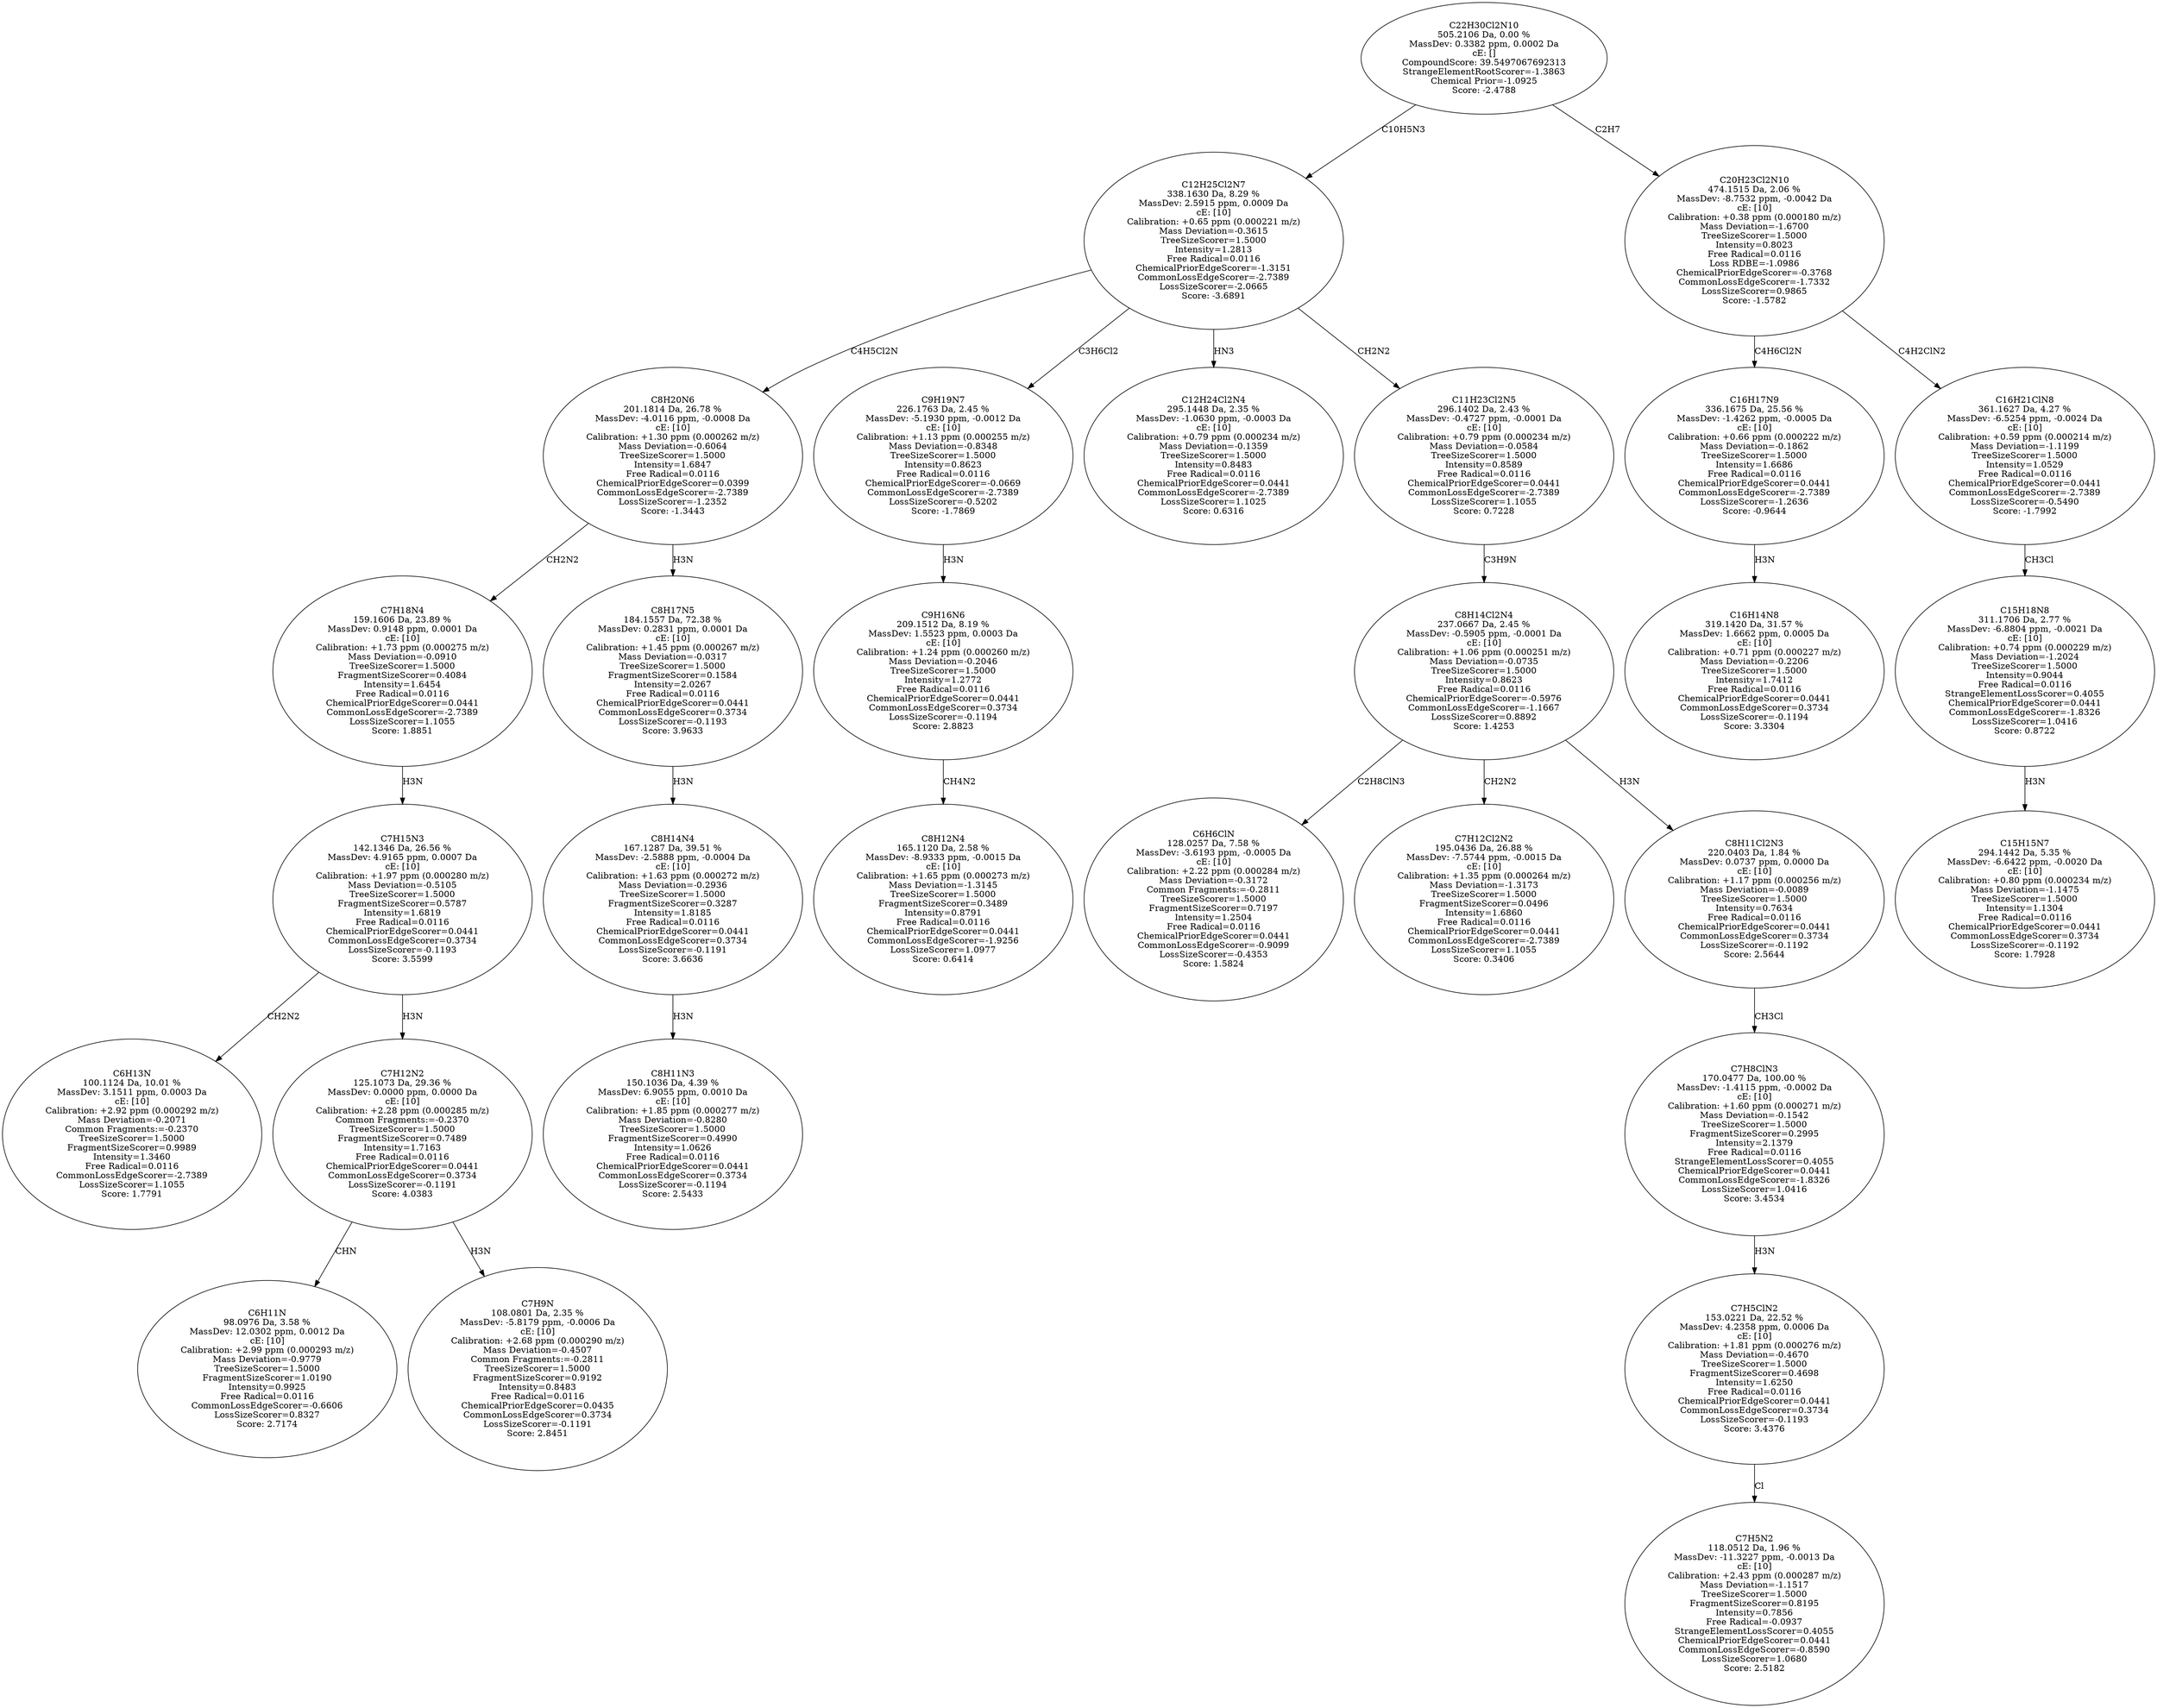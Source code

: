 strict digraph {
v1 [label="C6H13N\n100.1124 Da, 10.01 %\nMassDev: 3.1511 ppm, 0.0003 Da\ncE: [10]\nCalibration: +2.92 ppm (0.000292 m/z)\nMass Deviation=-0.2071\nCommon Fragments:=-0.2370\nTreeSizeScorer=1.5000\nFragmentSizeScorer=0.9989\nIntensity=1.3460\nFree Radical=0.0116\nCommonLossEdgeScorer=-2.7389\nLossSizeScorer=1.1055\nScore: 1.7791"];
v2 [label="C6H11N\n98.0976 Da, 3.58 %\nMassDev: 12.0302 ppm, 0.0012 Da\ncE: [10]\nCalibration: +2.99 ppm (0.000293 m/z)\nMass Deviation=-0.9779\nTreeSizeScorer=1.5000\nFragmentSizeScorer=1.0190\nIntensity=0.9925\nFree Radical=0.0116\nCommonLossEdgeScorer=-0.6606\nLossSizeScorer=0.8327\nScore: 2.7174"];
v3 [label="C7H9N\n108.0801 Da, 2.35 %\nMassDev: -5.8179 ppm, -0.0006 Da\ncE: [10]\nCalibration: +2.68 ppm (0.000290 m/z)\nMass Deviation=-0.4507\nCommon Fragments:=-0.2811\nTreeSizeScorer=1.5000\nFragmentSizeScorer=0.9192\nIntensity=0.8483\nFree Radical=0.0116\nChemicalPriorEdgeScorer=0.0435\nCommonLossEdgeScorer=0.3734\nLossSizeScorer=-0.1191\nScore: 2.8451"];
v4 [label="C7H12N2\n125.1073 Da, 29.36 %\nMassDev: 0.0000 ppm, 0.0000 Da\ncE: [10]\nCalibration: +2.28 ppm (0.000285 m/z)\nCommon Fragments:=-0.2370\nTreeSizeScorer=1.5000\nFragmentSizeScorer=0.7489\nIntensity=1.7163\nFree Radical=0.0116\nChemicalPriorEdgeScorer=0.0441\nCommonLossEdgeScorer=0.3734\nLossSizeScorer=-0.1191\nScore: 4.0383"];
v5 [label="C7H15N3\n142.1346 Da, 26.56 %\nMassDev: 4.9165 ppm, 0.0007 Da\ncE: [10]\nCalibration: +1.97 ppm (0.000280 m/z)\nMass Deviation=-0.5105\nTreeSizeScorer=1.5000\nFragmentSizeScorer=0.5787\nIntensity=1.6819\nFree Radical=0.0116\nChemicalPriorEdgeScorer=0.0441\nCommonLossEdgeScorer=0.3734\nLossSizeScorer=-0.1193\nScore: 3.5599"];
v6 [label="C7H18N4\n159.1606 Da, 23.89 %\nMassDev: 0.9148 ppm, 0.0001 Da\ncE: [10]\nCalibration: +1.73 ppm (0.000275 m/z)\nMass Deviation=-0.0910\nTreeSizeScorer=1.5000\nFragmentSizeScorer=0.4084\nIntensity=1.6454\nFree Radical=0.0116\nChemicalPriorEdgeScorer=0.0441\nCommonLossEdgeScorer=-2.7389\nLossSizeScorer=1.1055\nScore: 1.8851"];
v7 [label="C8H11N3\n150.1036 Da, 4.39 %\nMassDev: 6.9055 ppm, 0.0010 Da\ncE: [10]\nCalibration: +1.85 ppm (0.000277 m/z)\nMass Deviation=-0.8280\nTreeSizeScorer=1.5000\nFragmentSizeScorer=0.4990\nIntensity=1.0626\nFree Radical=0.0116\nChemicalPriorEdgeScorer=0.0441\nCommonLossEdgeScorer=0.3734\nLossSizeScorer=-0.1194\nScore: 2.5433"];
v8 [label="C8H14N4\n167.1287 Da, 39.51 %\nMassDev: -2.5888 ppm, -0.0004 Da\ncE: [10]\nCalibration: +1.63 ppm (0.000272 m/z)\nMass Deviation=-0.2936\nTreeSizeScorer=1.5000\nFragmentSizeScorer=0.3287\nIntensity=1.8185\nFree Radical=0.0116\nChemicalPriorEdgeScorer=0.0441\nCommonLossEdgeScorer=0.3734\nLossSizeScorer=-0.1191\nScore: 3.6636"];
v9 [label="C8H17N5\n184.1557 Da, 72.38 %\nMassDev: 0.2831 ppm, 0.0001 Da\ncE: [10]\nCalibration: +1.45 ppm (0.000267 m/z)\nMass Deviation=-0.0317\nTreeSizeScorer=1.5000\nFragmentSizeScorer=0.1584\nIntensity=2.0267\nFree Radical=0.0116\nChemicalPriorEdgeScorer=0.0441\nCommonLossEdgeScorer=0.3734\nLossSizeScorer=-0.1193\nScore: 3.9633"];
v10 [label="C8H20N6\n201.1814 Da, 26.78 %\nMassDev: -4.0116 ppm, -0.0008 Da\ncE: [10]\nCalibration: +1.30 ppm (0.000262 m/z)\nMass Deviation=-0.6064\nTreeSizeScorer=1.5000\nIntensity=1.6847\nFree Radical=0.0116\nChemicalPriorEdgeScorer=0.0399\nCommonLossEdgeScorer=-2.7389\nLossSizeScorer=-1.2352\nScore: -1.3443"];
v11 [label="C8H12N4\n165.1120 Da, 2.58 %\nMassDev: -8.9333 ppm, -0.0015 Da\ncE: [10]\nCalibration: +1.65 ppm (0.000273 m/z)\nMass Deviation=-1.3145\nTreeSizeScorer=1.5000\nFragmentSizeScorer=0.3489\nIntensity=0.8791\nFree Radical=0.0116\nChemicalPriorEdgeScorer=0.0441\nCommonLossEdgeScorer=-1.9256\nLossSizeScorer=1.0977\nScore: 0.6414"];
v12 [label="C9H16N6\n209.1512 Da, 8.19 %\nMassDev: 1.5523 ppm, 0.0003 Da\ncE: [10]\nCalibration: +1.24 ppm (0.000260 m/z)\nMass Deviation=-0.2046\nTreeSizeScorer=1.5000\nIntensity=1.2772\nFree Radical=0.0116\nChemicalPriorEdgeScorer=0.0441\nCommonLossEdgeScorer=0.3734\nLossSizeScorer=-0.1194\nScore: 2.8823"];
v13 [label="C9H19N7\n226.1763 Da, 2.45 %\nMassDev: -5.1930 ppm, -0.0012 Da\ncE: [10]\nCalibration: +1.13 ppm (0.000255 m/z)\nMass Deviation=-0.8348\nTreeSizeScorer=1.5000\nIntensity=0.8623\nFree Radical=0.0116\nChemicalPriorEdgeScorer=-0.0669\nCommonLossEdgeScorer=-2.7389\nLossSizeScorer=-0.5202\nScore: -1.7869"];
v14 [label="C12H24Cl2N4\n295.1448 Da, 2.35 %\nMassDev: -1.0630 ppm, -0.0003 Da\ncE: [10]\nCalibration: +0.79 ppm (0.000234 m/z)\nMass Deviation=-0.1359\nTreeSizeScorer=1.5000\nIntensity=0.8483\nFree Radical=0.0116\nChemicalPriorEdgeScorer=0.0441\nCommonLossEdgeScorer=-2.7389\nLossSizeScorer=1.1025\nScore: 0.6316"];
v15 [label="C6H6ClN\n128.0257 Da, 7.58 %\nMassDev: -3.6193 ppm, -0.0005 Da\ncE: [10]\nCalibration: +2.22 ppm (0.000284 m/z)\nMass Deviation=-0.3172\nCommon Fragments:=-0.2811\nTreeSizeScorer=1.5000\nFragmentSizeScorer=0.7197\nIntensity=1.2504\nFree Radical=0.0116\nChemicalPriorEdgeScorer=0.0441\nCommonLossEdgeScorer=-0.9099\nLossSizeScorer=-0.4353\nScore: 1.5824"];
v16 [label="C7H12Cl2N2\n195.0436 Da, 26.88 %\nMassDev: -7.5744 ppm, -0.0015 Da\ncE: [10]\nCalibration: +1.35 ppm (0.000264 m/z)\nMass Deviation=-1.3173\nTreeSizeScorer=1.5000\nFragmentSizeScorer=0.0496\nIntensity=1.6860\nFree Radical=0.0116\nChemicalPriorEdgeScorer=0.0441\nCommonLossEdgeScorer=-2.7389\nLossSizeScorer=1.1055\nScore: 0.3406"];
v17 [label="C7H5N2\n118.0512 Da, 1.96 %\nMassDev: -11.3227 ppm, -0.0013 Da\ncE: [10]\nCalibration: +2.43 ppm (0.000287 m/z)\nMass Deviation=-1.1517\nTreeSizeScorer=1.5000\nFragmentSizeScorer=0.8195\nIntensity=0.7856\nFree Radical=-0.0937\nStrangeElementLossScorer=0.4055\nChemicalPriorEdgeScorer=0.0441\nCommonLossEdgeScorer=-0.8590\nLossSizeScorer=1.0680\nScore: 2.5182"];
v18 [label="C7H5ClN2\n153.0221 Da, 22.52 %\nMassDev: 4.2358 ppm, 0.0006 Da\ncE: [10]\nCalibration: +1.81 ppm (0.000276 m/z)\nMass Deviation=-0.4670\nTreeSizeScorer=1.5000\nFragmentSizeScorer=0.4698\nIntensity=1.6250\nFree Radical=0.0116\nChemicalPriorEdgeScorer=0.0441\nCommonLossEdgeScorer=0.3734\nLossSizeScorer=-0.1193\nScore: 3.4376"];
v19 [label="C7H8ClN3\n170.0477 Da, 100.00 %\nMassDev: -1.4115 ppm, -0.0002 Da\ncE: [10]\nCalibration: +1.60 ppm (0.000271 m/z)\nMass Deviation=-0.1542\nTreeSizeScorer=1.5000\nFragmentSizeScorer=0.2995\nIntensity=2.1379\nFree Radical=0.0116\nStrangeElementLossScorer=0.4055\nChemicalPriorEdgeScorer=0.0441\nCommonLossEdgeScorer=-1.8326\nLossSizeScorer=1.0416\nScore: 3.4534"];
v20 [label="C8H11Cl2N3\n220.0403 Da, 1.84 %\nMassDev: 0.0737 ppm, 0.0000 Da\ncE: [10]\nCalibration: +1.17 ppm (0.000256 m/z)\nMass Deviation=-0.0089\nTreeSizeScorer=1.5000\nIntensity=0.7634\nFree Radical=0.0116\nChemicalPriorEdgeScorer=0.0441\nCommonLossEdgeScorer=0.3734\nLossSizeScorer=-0.1192\nScore: 2.5644"];
v21 [label="C8H14Cl2N4\n237.0667 Da, 2.45 %\nMassDev: -0.5905 ppm, -0.0001 Da\ncE: [10]\nCalibration: +1.06 ppm (0.000251 m/z)\nMass Deviation=-0.0735\nTreeSizeScorer=1.5000\nIntensity=0.8623\nFree Radical=0.0116\nChemicalPriorEdgeScorer=-0.5976\nCommonLossEdgeScorer=-1.1667\nLossSizeScorer=0.8892\nScore: 1.4253"];
v22 [label="C11H23Cl2N5\n296.1402 Da, 2.43 %\nMassDev: -0.4727 ppm, -0.0001 Da\ncE: [10]\nCalibration: +0.79 ppm (0.000234 m/z)\nMass Deviation=-0.0584\nTreeSizeScorer=1.5000\nIntensity=0.8589\nFree Radical=0.0116\nChemicalPriorEdgeScorer=0.0441\nCommonLossEdgeScorer=-2.7389\nLossSizeScorer=1.1055\nScore: 0.7228"];
v23 [label="C12H25Cl2N7\n338.1630 Da, 8.29 %\nMassDev: 2.5915 ppm, 0.0009 Da\ncE: [10]\nCalibration: +0.65 ppm (0.000221 m/z)\nMass Deviation=-0.3615\nTreeSizeScorer=1.5000\nIntensity=1.2813\nFree Radical=0.0116\nChemicalPriorEdgeScorer=-1.3151\nCommonLossEdgeScorer=-2.7389\nLossSizeScorer=-2.0665\nScore: -3.6891"];
v24 [label="C16H14N8\n319.1420 Da, 31.57 %\nMassDev: 1.6662 ppm, 0.0005 Da\ncE: [10]\nCalibration: +0.71 ppm (0.000227 m/z)\nMass Deviation=-0.2206\nTreeSizeScorer=1.5000\nIntensity=1.7412\nFree Radical=0.0116\nChemicalPriorEdgeScorer=0.0441\nCommonLossEdgeScorer=0.3734\nLossSizeScorer=-0.1194\nScore: 3.3304"];
v25 [label="C16H17N9\n336.1675 Da, 25.56 %\nMassDev: -1.4262 ppm, -0.0005 Da\ncE: [10]\nCalibration: +0.66 ppm (0.000222 m/z)\nMass Deviation=-0.1862\nTreeSizeScorer=1.5000\nIntensity=1.6686\nFree Radical=0.0116\nChemicalPriorEdgeScorer=0.0441\nCommonLossEdgeScorer=-2.7389\nLossSizeScorer=-1.2636\nScore: -0.9644"];
v26 [label="C15H15N7\n294.1442 Da, 5.35 %\nMassDev: -6.6422 ppm, -0.0020 Da\ncE: [10]\nCalibration: +0.80 ppm (0.000234 m/z)\nMass Deviation=-1.1475\nTreeSizeScorer=1.5000\nIntensity=1.1304\nFree Radical=0.0116\nChemicalPriorEdgeScorer=0.0441\nCommonLossEdgeScorer=0.3734\nLossSizeScorer=-0.1192\nScore: 1.7928"];
v27 [label="C15H18N8\n311.1706 Da, 2.77 %\nMassDev: -6.8804 ppm, -0.0021 Da\ncE: [10]\nCalibration: +0.74 ppm (0.000229 m/z)\nMass Deviation=-1.2024\nTreeSizeScorer=1.5000\nIntensity=0.9044\nFree Radical=0.0116\nStrangeElementLossScorer=0.4055\nChemicalPriorEdgeScorer=0.0441\nCommonLossEdgeScorer=-1.8326\nLossSizeScorer=1.0416\nScore: 0.8722"];
v28 [label="C16H21ClN8\n361.1627 Da, 4.27 %\nMassDev: -6.5254 ppm, -0.0024 Da\ncE: [10]\nCalibration: +0.59 ppm (0.000214 m/z)\nMass Deviation=-1.1199\nTreeSizeScorer=1.5000\nIntensity=1.0529\nFree Radical=0.0116\nChemicalPriorEdgeScorer=0.0441\nCommonLossEdgeScorer=-2.7389\nLossSizeScorer=-0.5490\nScore: -1.7992"];
v29 [label="C20H23Cl2N10\n474.1515 Da, 2.06 %\nMassDev: -8.7532 ppm, -0.0042 Da\ncE: [10]\nCalibration: +0.38 ppm (0.000180 m/z)\nMass Deviation=-1.6700\nTreeSizeScorer=1.5000\nIntensity=0.8023\nFree Radical=0.0116\nLoss RDBE=-1.0986\nChemicalPriorEdgeScorer=-0.3768\nCommonLossEdgeScorer=-1.7332\nLossSizeScorer=0.9865\nScore: -1.5782"];
v30 [label="C22H30Cl2N10\n505.2106 Da, 0.00 %\nMassDev: 0.3382 ppm, 0.0002 Da\ncE: []\nCompoundScore: 39.5497067692313\nStrangeElementRootScorer=-1.3863\nChemical Prior=-1.0925\nScore: -2.4788"];
v5 -> v1 [label="CH2N2"];
v4 -> v2 [label="CHN"];
v4 -> v3 [label="H3N"];
v5 -> v4 [label="H3N"];
v6 -> v5 [label="H3N"];
v10 -> v6 [label="CH2N2"];
v8 -> v7 [label="H3N"];
v9 -> v8 [label="H3N"];
v10 -> v9 [label="H3N"];
v23 -> v10 [label="C4H5Cl2N"];
v12 -> v11 [label="CH4N2"];
v13 -> v12 [label="H3N"];
v23 -> v13 [label="C3H6Cl2"];
v23 -> v14 [label="HN3"];
v21 -> v15 [label="C2H8ClN3"];
v21 -> v16 [label="CH2N2"];
v18 -> v17 [label="Cl"];
v19 -> v18 [label="H3N"];
v20 -> v19 [label="CH3Cl"];
v21 -> v20 [label="H3N"];
v22 -> v21 [label="C3H9N"];
v23 -> v22 [label="CH2N2"];
v30 -> v23 [label="C10H5N3"];
v25 -> v24 [label="H3N"];
v29 -> v25 [label="C4H6Cl2N"];
v27 -> v26 [label="H3N"];
v28 -> v27 [label="CH3Cl"];
v29 -> v28 [label="C4H2ClN2"];
v30 -> v29 [label="C2H7"];
}